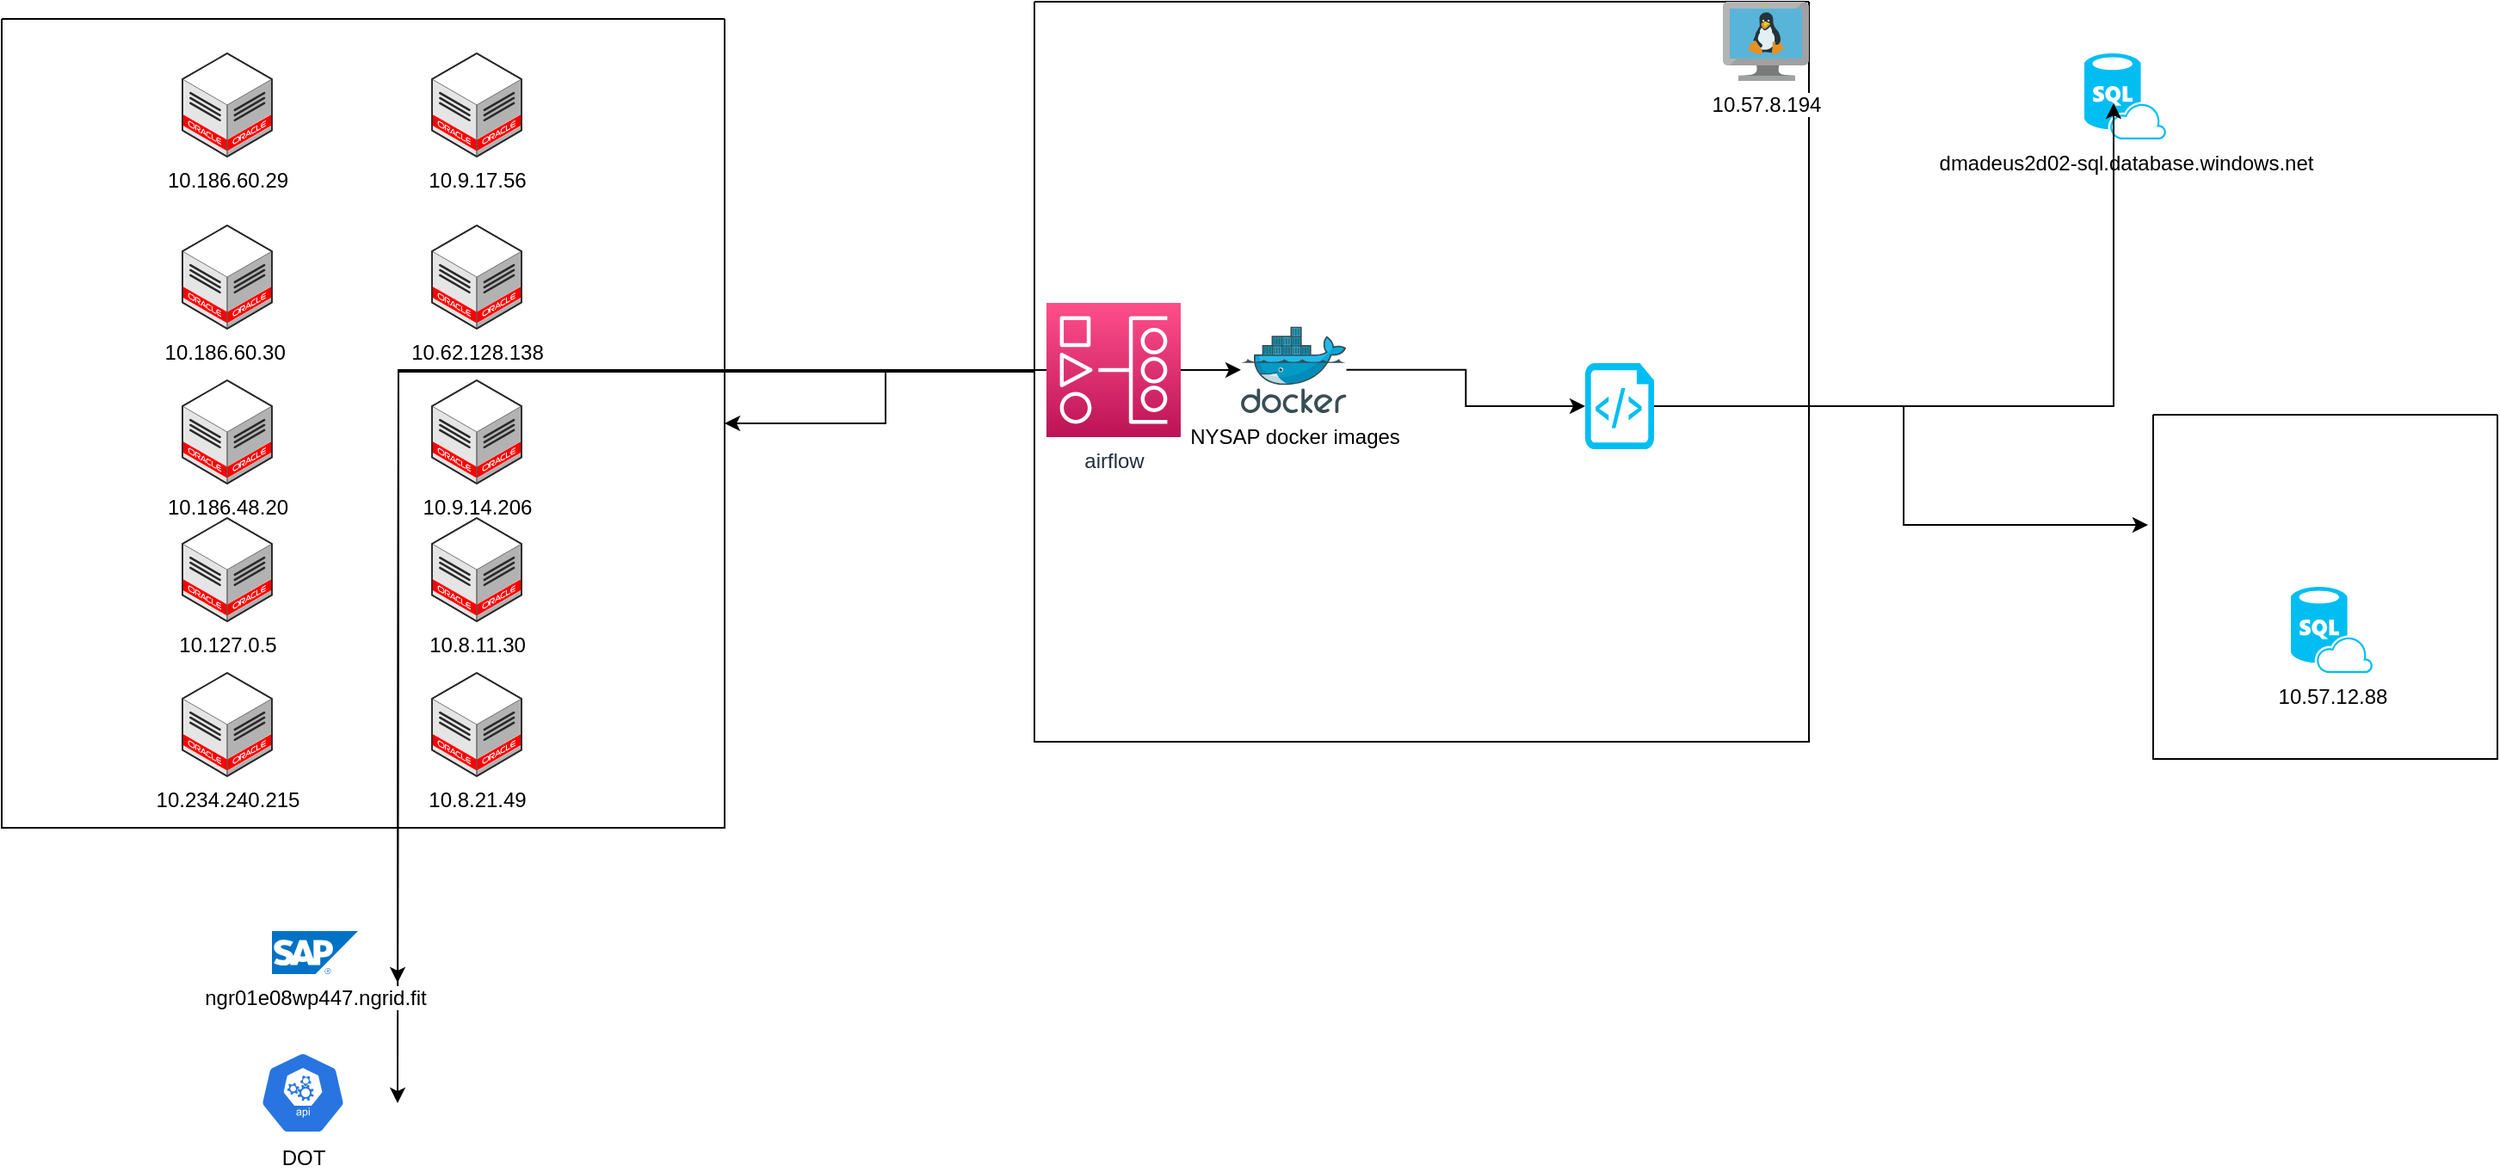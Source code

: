 <mxfile version="21.7.2" type="github">
  <diagram name="Page-1" id="uYiU1MgVdein8eoGloPt">
    <mxGraphModel dx="2099" dy="1186" grid="1" gridSize="10" guides="1" tooltips="1" connect="1" arrows="1" fold="1" page="1" pageScale="1" pageWidth="850" pageHeight="1100" math="0" shadow="0">
      <root>
        <mxCell id="0" />
        <mxCell id="1" parent="0" />
        <mxCell id="XkNLfimdaJcu2J3mgPDF-1" value="" style="swimlane;startSize=0;" parent="1" vertex="1">
          <mxGeometry x="190" y="50" width="420" height="470" as="geometry" />
        </mxCell>
        <mxCell id="XkNLfimdaJcu2J3mgPDF-8" value="" style="group" parent="XkNLfimdaJcu2J3mgPDF-1" vertex="1" connectable="0">
          <mxGeometry x="105.0" y="20" width="51.97" height="330" as="geometry" />
        </mxCell>
        <mxCell id="XkNLfimdaJcu2J3mgPDF-7" value="10.127.0.5" style="verticalLabelPosition=bottom;html=1;verticalAlign=top;strokeWidth=1;align=center;outlineConnect=0;dashed=0;outlineConnect=0;shape=mxgraph.aws3d.oracleDataCenter;fillColor=#ffffff;strokeColor=#5E5E5E;aspect=fixed;container=0;" parent="XkNLfimdaJcu2J3mgPDF-8" vertex="1">
          <mxGeometry y="270" width="51.97" height="60" as="geometry" />
        </mxCell>
        <mxCell id="XkNLfimdaJcu2J3mgPDF-2" value="10.186.48.20" style="verticalLabelPosition=bottom;html=1;verticalAlign=top;strokeWidth=1;align=center;outlineConnect=0;dashed=0;outlineConnect=0;shape=mxgraph.aws3d.oracleDataCenter;fillColor=#ffffff;strokeColor=#5E5E5E;aspect=fixed;container=0;" parent="XkNLfimdaJcu2J3mgPDF-8" vertex="1">
          <mxGeometry y="190" width="51.97" height="60" as="geometry" />
        </mxCell>
        <mxCell id="XkNLfimdaJcu2J3mgPDF-4" value="10.186.60.30&amp;nbsp;" style="verticalLabelPosition=bottom;html=1;verticalAlign=top;strokeWidth=1;align=center;outlineConnect=0;dashed=0;outlineConnect=0;shape=mxgraph.aws3d.oracleDataCenter;fillColor=#ffffff;strokeColor=#5E5E5E;aspect=fixed;container=0;" parent="XkNLfimdaJcu2J3mgPDF-8" vertex="1">
          <mxGeometry y="100" width="51.97" height="60" as="geometry" />
        </mxCell>
        <mxCell id="XkNLfimdaJcu2J3mgPDF-5" value="10.186.60.29" style="verticalLabelPosition=bottom;html=1;verticalAlign=top;strokeWidth=1;align=center;outlineConnect=0;dashed=0;outlineConnect=0;shape=mxgraph.aws3d.oracleDataCenter;fillColor=#ffffff;strokeColor=#5E5E5E;aspect=fixed;container=0;" parent="XkNLfimdaJcu2J3mgPDF-8" vertex="1">
          <mxGeometry width="51.97" height="60" as="geometry" />
        </mxCell>
        <mxCell id="XkNLfimdaJcu2J3mgPDF-30" value="" style="group" parent="XkNLfimdaJcu2J3mgPDF-1" vertex="1" connectable="0">
          <mxGeometry x="250" y="20" width="51.97" height="330" as="geometry" />
        </mxCell>
        <mxCell id="XkNLfimdaJcu2J3mgPDF-31" value="10.8.11.30" style="verticalLabelPosition=bottom;html=1;verticalAlign=top;strokeWidth=1;align=center;outlineConnect=0;dashed=0;outlineConnect=0;shape=mxgraph.aws3d.oracleDataCenter;fillColor=#ffffff;strokeColor=#5E5E5E;aspect=fixed;container=0;" parent="XkNLfimdaJcu2J3mgPDF-30" vertex="1">
          <mxGeometry y="270" width="51.97" height="60" as="geometry" />
        </mxCell>
        <mxCell id="XkNLfimdaJcu2J3mgPDF-32" value="10.9.14.206" style="verticalLabelPosition=bottom;html=1;verticalAlign=top;strokeWidth=1;align=center;outlineConnect=0;dashed=0;outlineConnect=0;shape=mxgraph.aws3d.oracleDataCenter;fillColor=#ffffff;strokeColor=#5E5E5E;aspect=fixed;container=0;" parent="XkNLfimdaJcu2J3mgPDF-30" vertex="1">
          <mxGeometry y="190" width="51.97" height="60" as="geometry" />
        </mxCell>
        <mxCell id="XkNLfimdaJcu2J3mgPDF-33" value="10.62.128.138" style="verticalLabelPosition=bottom;html=1;verticalAlign=top;strokeWidth=1;align=center;outlineConnect=0;dashed=0;outlineConnect=0;shape=mxgraph.aws3d.oracleDataCenter;fillColor=#ffffff;strokeColor=#5E5E5E;aspect=fixed;container=0;" parent="XkNLfimdaJcu2J3mgPDF-30" vertex="1">
          <mxGeometry y="100" width="51.97" height="60" as="geometry" />
        </mxCell>
        <mxCell id="XkNLfimdaJcu2J3mgPDF-34" value="10.9.17.56" style="verticalLabelPosition=bottom;html=1;verticalAlign=top;strokeWidth=1;align=center;outlineConnect=0;dashed=0;outlineConnect=0;shape=mxgraph.aws3d.oracleDataCenter;fillColor=#ffffff;strokeColor=#5E5E5E;aspect=fixed;container=0;" parent="XkNLfimdaJcu2J3mgPDF-30" vertex="1">
          <mxGeometry width="51.97" height="60" as="geometry" />
        </mxCell>
        <mxCell id="XkNLfimdaJcu2J3mgPDF-47" value="10.8.21.49" style="verticalLabelPosition=bottom;html=1;verticalAlign=top;strokeWidth=1;align=center;outlineConnect=0;dashed=0;outlineConnect=0;shape=mxgraph.aws3d.oracleDataCenter;fillColor=#ffffff;strokeColor=#5E5E5E;aspect=fixed;container=0;" parent="XkNLfimdaJcu2J3mgPDF-1" vertex="1">
          <mxGeometry x="250" y="380" width="51.97" height="60" as="geometry" />
        </mxCell>
        <mxCell id="XkNLfimdaJcu2J3mgPDF-48" value="10.234.240.215" style="verticalLabelPosition=bottom;html=1;verticalAlign=top;strokeWidth=1;align=center;outlineConnect=0;dashed=0;outlineConnect=0;shape=mxgraph.aws3d.oracleDataCenter;fillColor=#ffffff;strokeColor=#5E5E5E;aspect=fixed;container=0;" parent="XkNLfimdaJcu2J3mgPDF-1" vertex="1">
          <mxGeometry x="105" y="380" width="51.97" height="60" as="geometry" />
        </mxCell>
        <mxCell id="r8NpnwUyI057g8_E0qnx-23" style="edgeStyle=orthogonalEdgeStyle;rounded=0;orthogonalLoop=1;jettySize=auto;html=1;" edge="1" parent="1" source="XkNLfimdaJcu2J3mgPDF-10">
          <mxGeometry relative="1" as="geometry">
            <mxPoint x="420" y="680" as="targetPoint" />
          </mxGeometry>
        </mxCell>
        <mxCell id="XkNLfimdaJcu2J3mgPDF-10" value="" style="swimlane;startSize=0;" parent="1" vertex="1">
          <mxGeometry x="790" y="40" width="450" height="430" as="geometry" />
        </mxCell>
        <mxCell id="XkNLfimdaJcu2J3mgPDF-16" value="10.57.8.194&lt;br&gt;" style="image;sketch=0;aspect=fixed;html=1;points=[];align=center;fontSize=12;image=img/lib/mscae/VM_Linux.svg;" parent="XkNLfimdaJcu2J3mgPDF-10" vertex="1">
          <mxGeometry x="400" width="50" height="46" as="geometry" />
        </mxCell>
        <mxCell id="r8NpnwUyI057g8_E0qnx-6" value="" style="edgeStyle=orthogonalEdgeStyle;rounded=0;orthogonalLoop=1;jettySize=auto;html=1;" edge="1" parent="XkNLfimdaJcu2J3mgPDF-10" source="XkNLfimdaJcu2J3mgPDF-22" target="XkNLfimdaJcu2J3mgPDF-25">
          <mxGeometry relative="1" as="geometry" />
        </mxCell>
        <mxCell id="r8NpnwUyI057g8_E0qnx-21" style="edgeStyle=orthogonalEdgeStyle;rounded=0;orthogonalLoop=1;jettySize=auto;html=1;" edge="1" parent="XkNLfimdaJcu2J3mgPDF-10" source="r8NpnwUyI057g8_E0qnx-1">
          <mxGeometry relative="1" as="geometry">
            <mxPoint x="-370" y="570" as="targetPoint" />
          </mxGeometry>
        </mxCell>
        <mxCell id="r8NpnwUyI057g8_E0qnx-1" value="airflow&lt;br&gt;" style="sketch=0;points=[[0,0,0],[0.25,0,0],[0.5,0,0],[0.75,0,0],[1,0,0],[0,1,0],[0.25,1,0],[0.5,1,0],[0.75,1,0],[1,1,0],[0,0.25,0],[0,0.5,0],[0,0.75,0],[1,0.25,0],[1,0.5,0],[1,0.75,0]];outlineConnect=0;fontColor=#232F3E;gradientColor=#FF4F8B;gradientDirection=north;fillColor=#BC1356;strokeColor=#ffffff;dashed=0;verticalLabelPosition=bottom;verticalAlign=top;align=center;html=1;fontSize=12;fontStyle=0;aspect=fixed;shape=mxgraph.aws4.resourceIcon;resIcon=mxgraph.aws4.managed_workflows_for_apache_airflow;" vertex="1" parent="XkNLfimdaJcu2J3mgPDF-10">
          <mxGeometry x="7" y="175" width="78" height="78" as="geometry" />
        </mxCell>
        <mxCell id="XkNLfimdaJcu2J3mgPDF-25" value="" style="verticalLabelPosition=bottom;html=1;verticalAlign=top;align=center;strokeColor=none;fillColor=#00BEF2;shape=mxgraph.azure.script_file;pointerEvents=1;" parent="XkNLfimdaJcu2J3mgPDF-10" vertex="1">
          <mxGeometry x="320" y="210" width="40" height="50" as="geometry" />
        </mxCell>
        <mxCell id="r8NpnwUyI057g8_E0qnx-8" value="" style="edgeStyle=orthogonalEdgeStyle;rounded=0;orthogonalLoop=1;jettySize=auto;html=1;" edge="1" parent="XkNLfimdaJcu2J3mgPDF-10" source="r8NpnwUyI057g8_E0qnx-1" target="XkNLfimdaJcu2J3mgPDF-22">
          <mxGeometry relative="1" as="geometry">
            <mxPoint x="885" y="254" as="sourcePoint" />
            <mxPoint x="1064" y="400" as="targetPoint" />
          </mxGeometry>
        </mxCell>
        <mxCell id="XkNLfimdaJcu2J3mgPDF-22" value="NYSAP docker images&lt;br&gt;" style="image;sketch=0;aspect=fixed;html=1;points=[];align=center;fontSize=12;image=img/lib/mscae/Docker.svg;" parent="XkNLfimdaJcu2J3mgPDF-10" vertex="1">
          <mxGeometry x="120" y="188.77" width="61.25" height="50.23" as="geometry" />
        </mxCell>
        <mxCell id="r8NpnwUyI057g8_E0qnx-13" value="dmadeus2d02-sql.database.windows.net" style="verticalLabelPosition=bottom;html=1;verticalAlign=top;align=center;strokeColor=none;fillColor=#00BEF2;shape=mxgraph.azure.sql_database_sql_azure;" vertex="1" parent="1">
          <mxGeometry x="1400" y="70" width="47.5" height="50" as="geometry" />
        </mxCell>
        <mxCell id="r8NpnwUyI057g8_E0qnx-14" style="edgeStyle=orthogonalEdgeStyle;rounded=0;orthogonalLoop=1;jettySize=auto;html=1;entryX=0.358;entryY=0.58;entryDx=0;entryDy=0;entryPerimeter=0;" edge="1" parent="1" source="XkNLfimdaJcu2J3mgPDF-25" target="r8NpnwUyI057g8_E0qnx-13">
          <mxGeometry relative="1" as="geometry" />
        </mxCell>
        <mxCell id="r8NpnwUyI057g8_E0qnx-15" value="" style="swimlane;startSize=0;" vertex="1" parent="1">
          <mxGeometry x="1440" y="280" width="200" height="200" as="geometry" />
        </mxCell>
        <mxCell id="r8NpnwUyI057g8_E0qnx-17" value="10.57.12.88" style="verticalLabelPosition=bottom;html=1;verticalAlign=top;align=center;strokeColor=none;fillColor=#00BEF2;shape=mxgraph.azure.sql_database_sql_azure;" vertex="1" parent="r8NpnwUyI057g8_E0qnx-15">
          <mxGeometry x="80" y="100" width="47.5" height="50" as="geometry" />
        </mxCell>
        <mxCell id="r8NpnwUyI057g8_E0qnx-16" style="edgeStyle=orthogonalEdgeStyle;rounded=0;orthogonalLoop=1;jettySize=auto;html=1;entryX=-0.015;entryY=0.32;entryDx=0;entryDy=0;entryPerimeter=0;" edge="1" parent="1" source="XkNLfimdaJcu2J3mgPDF-25" target="r8NpnwUyI057g8_E0qnx-15">
          <mxGeometry relative="1" as="geometry" />
        </mxCell>
        <mxCell id="r8NpnwUyI057g8_E0qnx-19" value="ngr01e08wp447.ngrid.fit" style="image;sketch=0;aspect=fixed;html=1;points=[];align=center;fontSize=12;image=img/lib/mscae/SAP_HANA_on_Azure.svg;" vertex="1" parent="1">
          <mxGeometry x="347" y="580" width="50" height="25" as="geometry" />
        </mxCell>
        <mxCell id="r8NpnwUyI057g8_E0qnx-20" style="edgeStyle=orthogonalEdgeStyle;rounded=0;orthogonalLoop=1;jettySize=auto;html=1;" edge="1" parent="1" source="r8NpnwUyI057g8_E0qnx-1" target="XkNLfimdaJcu2J3mgPDF-1">
          <mxGeometry relative="1" as="geometry" />
        </mxCell>
        <mxCell id="r8NpnwUyI057g8_E0qnx-22" value="DOT" style="sketch=0;html=1;dashed=0;whitespace=wrap;fillColor=#2875E2;strokeColor=#ffffff;points=[[0.005,0.63,0],[0.1,0.2,0],[0.9,0.2,0],[0.5,0,0],[0.995,0.63,0],[0.72,0.99,0],[0.5,1,0],[0.28,0.99,0]];verticalLabelPosition=bottom;align=center;verticalAlign=top;shape=mxgraph.kubernetes.icon;prIcon=api" vertex="1" parent="1">
          <mxGeometry x="340" y="650" width="50" height="48" as="geometry" />
        </mxCell>
      </root>
    </mxGraphModel>
  </diagram>
</mxfile>
